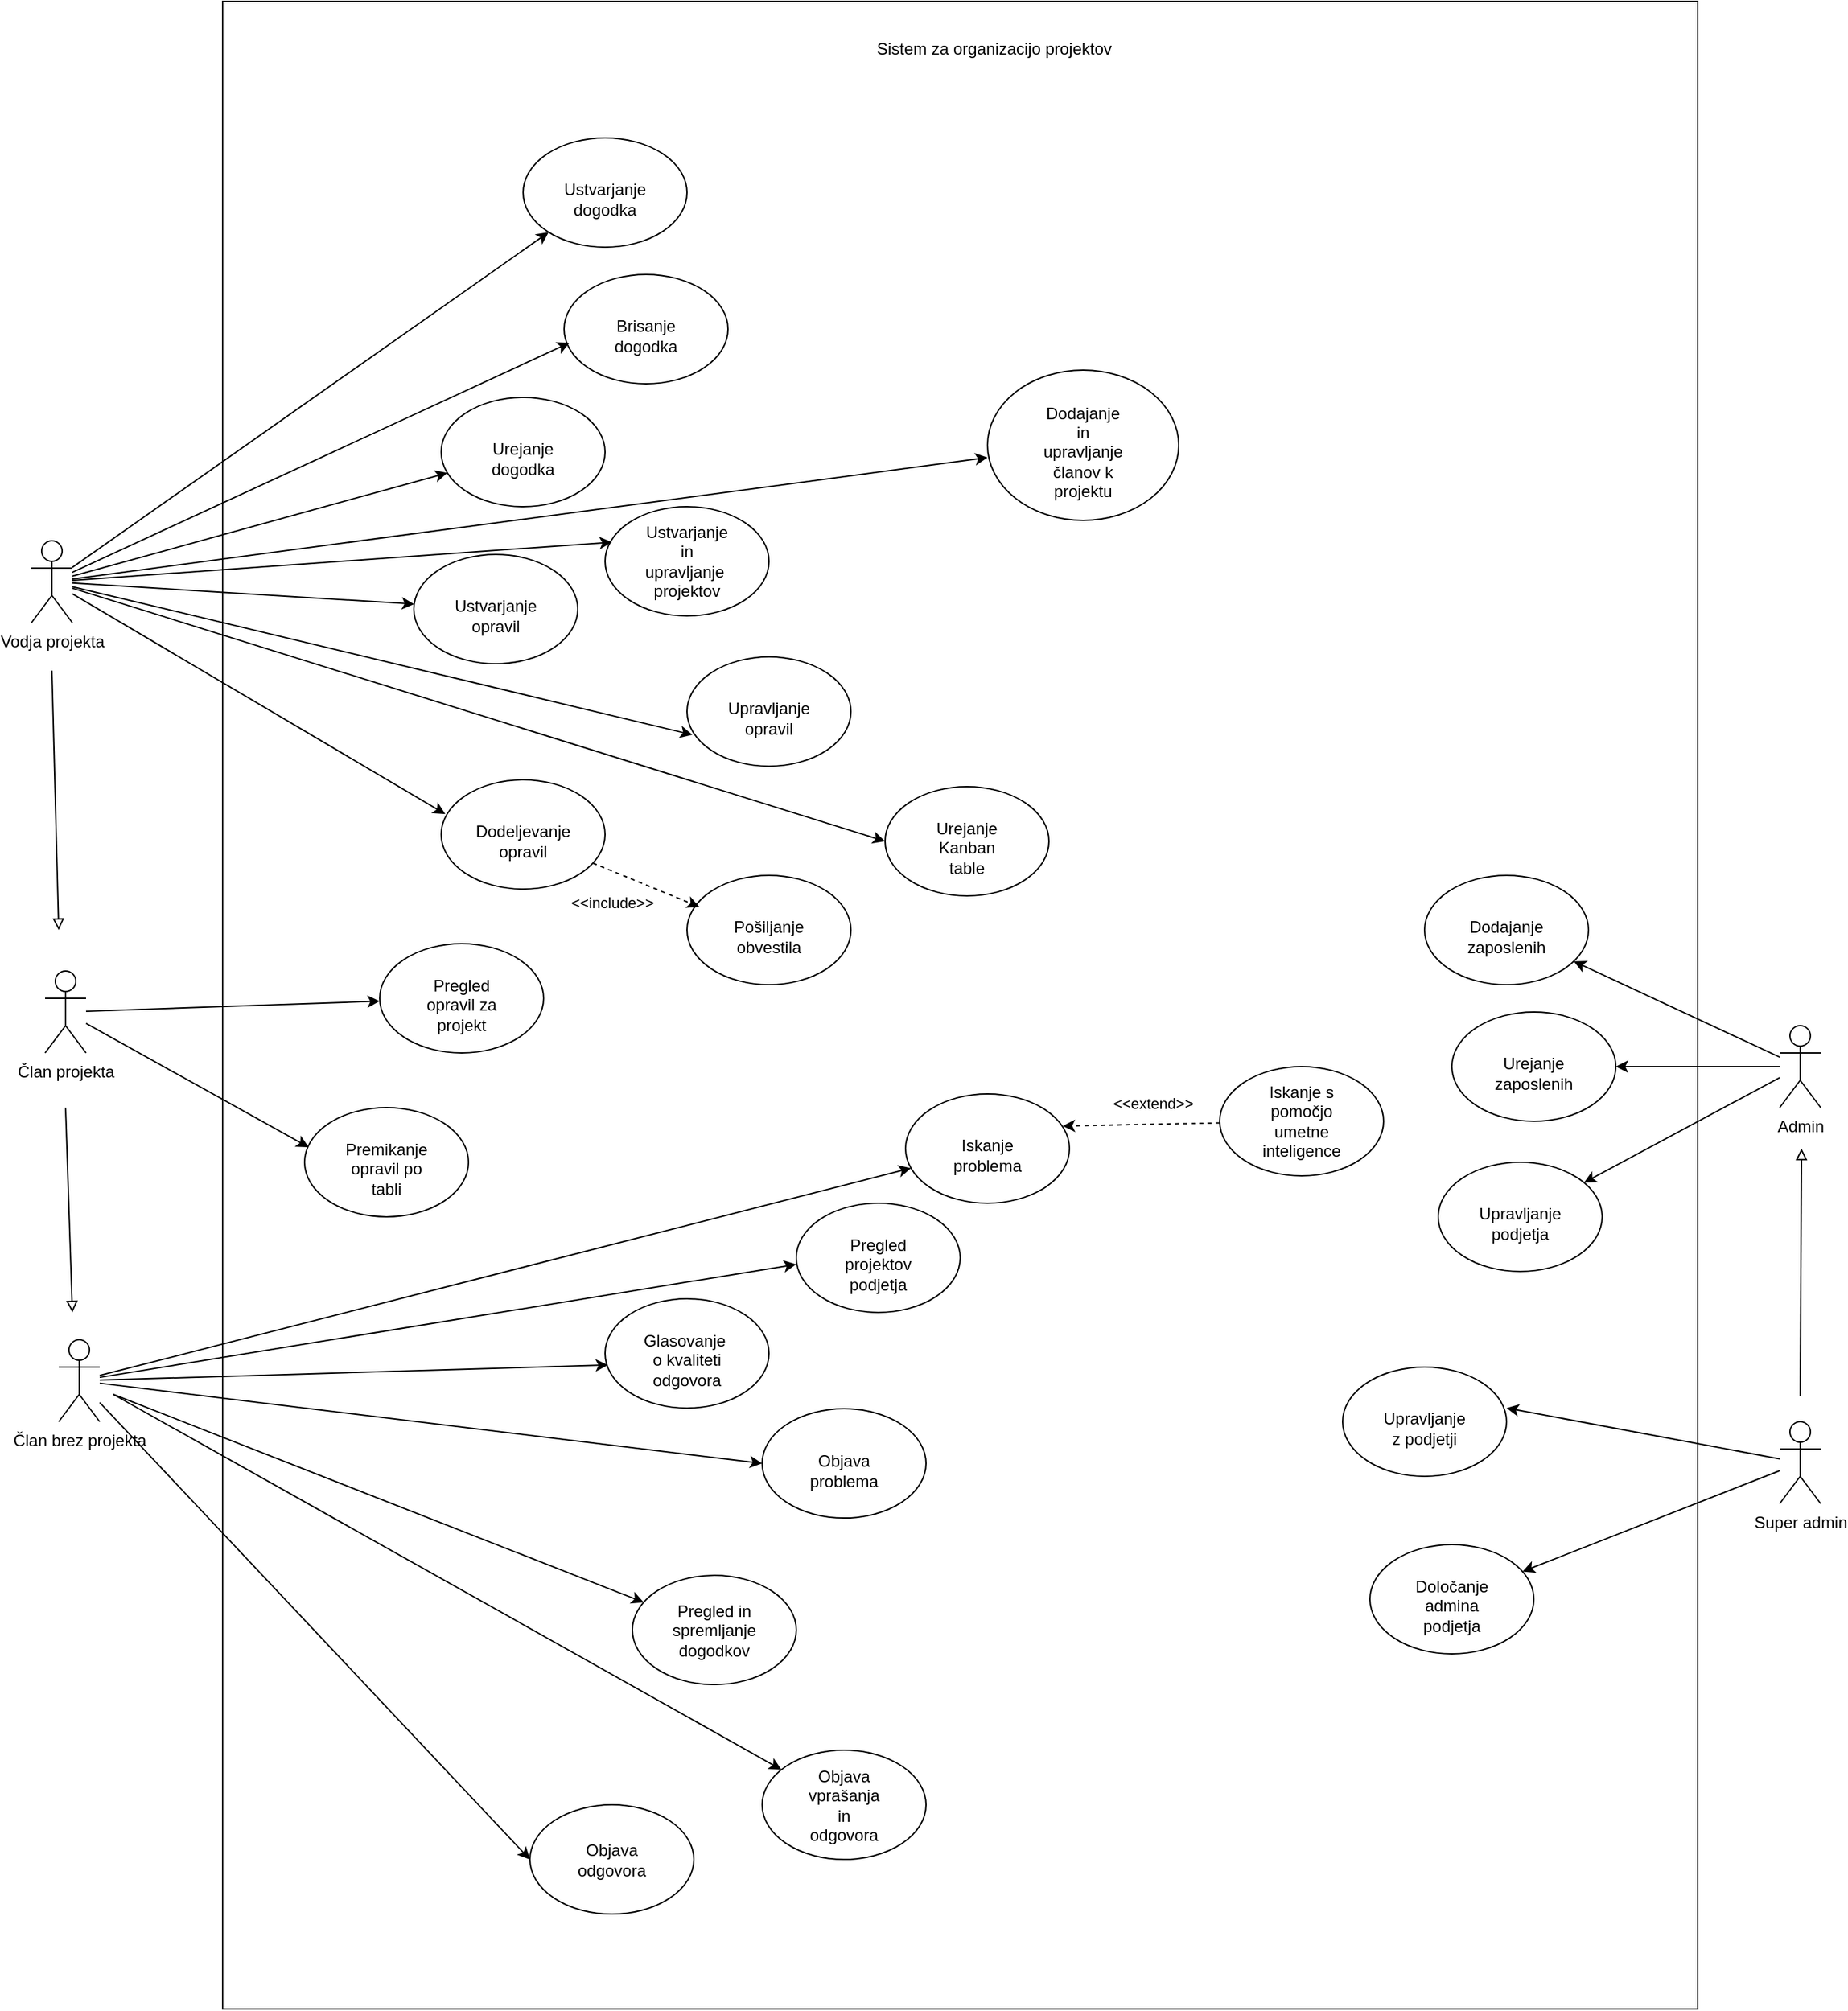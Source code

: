 <mxfile version="21.2.7" type="device">
  <diagram name="Page-1" id="DQg9S_WxvZjkH4IybJpQ">
    <mxGraphModel dx="3217" dy="2429" grid="1" gridSize="10" guides="1" tooltips="1" connect="1" arrows="1" fold="1" page="1" pageScale="1" pageWidth="827" pageHeight="1169" math="0" shadow="0">
      <root>
        <mxCell id="0" />
        <mxCell id="1" parent="0" />
        <mxCell id="6UN-5yC824onA_a0hbCS-1" value="" style="rounded=0;whiteSpace=wrap;html=1;" vertex="1" parent="1">
          <mxGeometry x="20" y="-270" width="1080" height="1470" as="geometry" />
        </mxCell>
        <mxCell id="6UN-5yC824onA_a0hbCS-2" value="Sistem za organizacijo projektov" style="text;html=1;strokeColor=none;fillColor=none;align=center;verticalAlign=middle;whiteSpace=wrap;rounded=0;" vertex="1" parent="1">
          <mxGeometry x="460" y="-250" width="250" height="30" as="geometry" />
        </mxCell>
        <mxCell id="6UN-5yC824onA_a0hbCS-74" style="rounded=0;orthogonalLoop=1;jettySize=auto;html=1;" edge="1" parent="1" target="6UN-5yC824onA_a0hbCS-46">
          <mxGeometry relative="1" as="geometry">
            <mxPoint x="-60" y="750" as="sourcePoint" />
          </mxGeometry>
        </mxCell>
        <mxCell id="6UN-5yC824onA_a0hbCS-75" style="rounded=0;orthogonalLoop=1;jettySize=auto;html=1;" edge="1" parent="1" source="6UN-5yC824onA_a0hbCS-3" target="6UN-5yC824onA_a0hbCS-24">
          <mxGeometry relative="1" as="geometry" />
        </mxCell>
        <mxCell id="6UN-5yC824onA_a0hbCS-78" style="rounded=0;orthogonalLoop=1;jettySize=auto;html=1;entryX=0;entryY=0.5;entryDx=0;entryDy=0;" edge="1" parent="1" source="6UN-5yC824onA_a0hbCS-3" target="6UN-5yC824onA_a0hbCS-18">
          <mxGeometry relative="1" as="geometry" />
        </mxCell>
        <mxCell id="6UN-5yC824onA_a0hbCS-79" style="rounded=0;orthogonalLoop=1;jettySize=auto;html=1;entryX=0.018;entryY=0.606;entryDx=0;entryDy=0;entryPerimeter=0;" edge="1" parent="1" source="6UN-5yC824onA_a0hbCS-3" target="6UN-5yC824onA_a0hbCS-28">
          <mxGeometry relative="1" as="geometry" />
        </mxCell>
        <mxCell id="6UN-5yC824onA_a0hbCS-80" style="rounded=0;orthogonalLoop=1;jettySize=auto;html=1;" edge="1" parent="1" target="6UN-5yC824onA_a0hbCS-35">
          <mxGeometry relative="1" as="geometry">
            <mxPoint x="-60" y="750" as="sourcePoint" />
          </mxGeometry>
        </mxCell>
        <mxCell id="6UN-5yC824onA_a0hbCS-81" style="rounded=0;orthogonalLoop=1;jettySize=auto;html=1;entryX=0;entryY=0.5;entryDx=0;entryDy=0;" edge="1" parent="1" source="6UN-5yC824onA_a0hbCS-3" target="6UN-5yC824onA_a0hbCS-26">
          <mxGeometry relative="1" as="geometry" />
        </mxCell>
        <mxCell id="6UN-5yC824onA_a0hbCS-84" style="rounded=0;orthogonalLoop=1;jettySize=auto;html=1;entryX=-0.001;entryY=0.56;entryDx=0;entryDy=0;entryPerimeter=0;" edge="1" parent="1" source="6UN-5yC824onA_a0hbCS-3" target="6UN-5yC824onA_a0hbCS-82">
          <mxGeometry relative="1" as="geometry" />
        </mxCell>
        <mxCell id="6UN-5yC824onA_a0hbCS-3" value="Član brez projekta" style="shape=umlActor;verticalLabelPosition=bottom;verticalAlign=top;html=1;outlineConnect=0;" vertex="1" parent="1">
          <mxGeometry x="-100" y="710" width="30" height="60" as="geometry" />
        </mxCell>
        <mxCell id="6UN-5yC824onA_a0hbCS-63" style="rounded=0;orthogonalLoop=1;jettySize=auto;html=1;" edge="1" parent="1" source="6UN-5yC824onA_a0hbCS-4" target="6UN-5yC824onA_a0hbCS-56">
          <mxGeometry relative="1" as="geometry" />
        </mxCell>
        <mxCell id="6UN-5yC824onA_a0hbCS-64" style="edgeStyle=orthogonalEdgeStyle;rounded=0;orthogonalLoop=1;jettySize=auto;html=1;" edge="1" parent="1" source="6UN-5yC824onA_a0hbCS-4" target="6UN-5yC824onA_a0hbCS-58">
          <mxGeometry relative="1" as="geometry" />
        </mxCell>
        <mxCell id="6UN-5yC824onA_a0hbCS-65" style="rounded=0;orthogonalLoop=1;jettySize=auto;html=1;" edge="1" parent="1" source="6UN-5yC824onA_a0hbCS-4" target="6UN-5yC824onA_a0hbCS-60">
          <mxGeometry relative="1" as="geometry" />
        </mxCell>
        <mxCell id="6UN-5yC824onA_a0hbCS-4" value="Admin" style="shape=umlActor;verticalLabelPosition=bottom;verticalAlign=top;html=1;outlineConnect=0;" vertex="1" parent="1">
          <mxGeometry x="1160" y="480" width="30" height="60" as="geometry" />
        </mxCell>
        <mxCell id="6UN-5yC824onA_a0hbCS-6" value="" style="ellipse;whiteSpace=wrap;html=1;" vertex="1" parent="1">
          <mxGeometry x="360" y="210" width="120" height="80" as="geometry" />
        </mxCell>
        <mxCell id="6UN-5yC824onA_a0hbCS-7" value="Upravljanje opravil" style="text;html=1;strokeColor=none;fillColor=none;align=center;verticalAlign=middle;whiteSpace=wrap;rounded=0;" vertex="1" parent="1">
          <mxGeometry x="390" y="240" width="60" height="30" as="geometry" />
        </mxCell>
        <mxCell id="6UN-5yC824onA_a0hbCS-8" value="" style="ellipse;whiteSpace=wrap;html=1;" vertex="1" parent="1">
          <mxGeometry x="505" y="305" width="120" height="80" as="geometry" />
        </mxCell>
        <mxCell id="6UN-5yC824onA_a0hbCS-9" value="Urejanje Kanban table" style="text;html=1;strokeColor=none;fillColor=none;align=center;verticalAlign=middle;whiteSpace=wrap;rounded=0;" vertex="1" parent="1">
          <mxGeometry x="535" y="335" width="60" height="30" as="geometry" />
        </mxCell>
        <mxCell id="6UN-5yC824onA_a0hbCS-10" value="" style="ellipse;whiteSpace=wrap;html=1;" vertex="1" parent="1">
          <mxGeometry x="80" y="540" width="120" height="80" as="geometry" />
        </mxCell>
        <mxCell id="6UN-5yC824onA_a0hbCS-11" value="Premikanje opravil po tabli" style="text;html=1;strokeColor=none;fillColor=none;align=center;verticalAlign=middle;whiteSpace=wrap;rounded=0;" vertex="1" parent="1">
          <mxGeometry x="110" y="570" width="60" height="30" as="geometry" />
        </mxCell>
        <mxCell id="6UN-5yC824onA_a0hbCS-14" value="" style="ellipse;whiteSpace=wrap;html=1;" vertex="1" parent="1">
          <mxGeometry x="160" y="135" width="120" height="80" as="geometry" />
        </mxCell>
        <mxCell id="6UN-5yC824onA_a0hbCS-15" value="Ustvarjanje opravil" style="text;html=1;strokeColor=none;fillColor=none;align=center;verticalAlign=middle;whiteSpace=wrap;rounded=0;" vertex="1" parent="1">
          <mxGeometry x="190" y="165" width="60" height="30" as="geometry" />
        </mxCell>
        <mxCell id="6UN-5yC824onA_a0hbCS-16" value="" style="ellipse;whiteSpace=wrap;html=1;" vertex="1" parent="1">
          <mxGeometry x="180" y="300" width="120" height="80" as="geometry" />
        </mxCell>
        <mxCell id="6UN-5yC824onA_a0hbCS-17" value="Dodeljevanje opravil" style="text;html=1;strokeColor=none;fillColor=none;align=center;verticalAlign=middle;whiteSpace=wrap;rounded=0;" vertex="1" parent="1">
          <mxGeometry x="210" y="330" width="60" height="30" as="geometry" />
        </mxCell>
        <mxCell id="6UN-5yC824onA_a0hbCS-18" value="" style="ellipse;whiteSpace=wrap;html=1;" vertex="1" parent="1">
          <mxGeometry x="415" y="760.55" width="120" height="80" as="geometry" />
        </mxCell>
        <mxCell id="6UN-5yC824onA_a0hbCS-19" value="Objava problema" style="text;html=1;strokeColor=none;fillColor=none;align=center;verticalAlign=middle;whiteSpace=wrap;rounded=0;" vertex="1" parent="1">
          <mxGeometry x="445" y="790.55" width="60" height="30" as="geometry" />
        </mxCell>
        <mxCell id="6UN-5yC824onA_a0hbCS-20" value="" style="ellipse;whiteSpace=wrap;html=1;" vertex="1" parent="1">
          <mxGeometry x="360" y="370" width="120" height="80" as="geometry" />
        </mxCell>
        <mxCell id="6UN-5yC824onA_a0hbCS-21" value="Pošiljanje obvestila" style="text;html=1;strokeColor=none;fillColor=none;align=center;verticalAlign=middle;whiteSpace=wrap;rounded=0;" vertex="1" parent="1">
          <mxGeometry x="390" y="400" width="60" height="30" as="geometry" />
        </mxCell>
        <mxCell id="6UN-5yC824onA_a0hbCS-22" value="" style="endArrow=classic;html=1;rounded=0;entryX=0.075;entryY=0.288;entryDx=0;entryDy=0;entryPerimeter=0;dashed=1;" edge="1" parent="1" source="6UN-5yC824onA_a0hbCS-16" target="6UN-5yC824onA_a0hbCS-20">
          <mxGeometry width="50" height="50" relative="1" as="geometry">
            <mxPoint x="390" y="490" as="sourcePoint" />
            <mxPoint x="440" y="440" as="targetPoint" />
          </mxGeometry>
        </mxCell>
        <mxCell id="6UN-5yC824onA_a0hbCS-23" value="&amp;lt;&amp;lt;include&amp;gt;&amp;gt;" style="edgeLabel;html=1;align=center;verticalAlign=middle;resizable=0;points=[];" vertex="1" connectable="0" parent="6UN-5yC824onA_a0hbCS-22">
          <mxGeometry x="0.395" y="1" relative="1" as="geometry">
            <mxPoint x="-41" y="7" as="offset" />
          </mxGeometry>
        </mxCell>
        <mxCell id="6UN-5yC824onA_a0hbCS-33" style="rounded=0;orthogonalLoop=1;jettySize=auto;html=1;dashed=1;entryX=0.959;entryY=0.294;entryDx=0;entryDy=0;entryPerimeter=0;" edge="1" parent="1" source="6UN-5yC824onA_a0hbCS-31" target="6UN-5yC824onA_a0hbCS-24">
          <mxGeometry relative="1" as="geometry" />
        </mxCell>
        <mxCell id="6UN-5yC824onA_a0hbCS-34" value="&amp;lt;&amp;lt;extend&amp;gt;&amp;gt;" style="edgeLabel;html=1;align=center;verticalAlign=middle;resizable=0;points=[];" vertex="1" connectable="0" parent="6UN-5yC824onA_a0hbCS-33">
          <mxGeometry x="-0.182" relative="1" as="geometry">
            <mxPoint x="-2" y="-15" as="offset" />
          </mxGeometry>
        </mxCell>
        <mxCell id="6UN-5yC824onA_a0hbCS-24" value="" style="ellipse;whiteSpace=wrap;html=1;" vertex="1" parent="1">
          <mxGeometry x="520" y="530" width="120" height="80" as="geometry" />
        </mxCell>
        <mxCell id="6UN-5yC824onA_a0hbCS-25" value="Iskanje problema" style="text;html=1;strokeColor=none;fillColor=none;align=center;verticalAlign=middle;whiteSpace=wrap;rounded=0;" vertex="1" parent="1">
          <mxGeometry x="550" y="560" width="60" height="30" as="geometry" />
        </mxCell>
        <mxCell id="6UN-5yC824onA_a0hbCS-26" value="" style="ellipse;whiteSpace=wrap;html=1;" vertex="1" parent="1">
          <mxGeometry x="245" y="1050.55" width="120" height="80" as="geometry" />
        </mxCell>
        <mxCell id="6UN-5yC824onA_a0hbCS-27" value="Objava odgovora" style="text;html=1;strokeColor=none;fillColor=none;align=center;verticalAlign=middle;whiteSpace=wrap;rounded=0;" vertex="1" parent="1">
          <mxGeometry x="275" y="1080.55" width="60" height="20" as="geometry" />
        </mxCell>
        <mxCell id="6UN-5yC824onA_a0hbCS-28" value="" style="ellipse;whiteSpace=wrap;html=1;" vertex="1" parent="1">
          <mxGeometry x="300" y="680" width="120" height="80" as="geometry" />
        </mxCell>
        <mxCell id="6UN-5yC824onA_a0hbCS-29" value="Glasovanje&amp;nbsp; o kvaliteti odgovora" style="text;html=1;strokeColor=none;fillColor=none;align=center;verticalAlign=middle;whiteSpace=wrap;rounded=0;" vertex="1" parent="1">
          <mxGeometry x="330" y="710" width="60" height="30" as="geometry" />
        </mxCell>
        <mxCell id="6UN-5yC824onA_a0hbCS-31" value="" style="ellipse;whiteSpace=wrap;html=1;" vertex="1" parent="1">
          <mxGeometry x="750" y="510" width="120" height="80" as="geometry" />
        </mxCell>
        <mxCell id="6UN-5yC824onA_a0hbCS-32" value="Iskanje s pomočjo umetne inteligence" style="text;html=1;strokeColor=none;fillColor=none;align=center;verticalAlign=middle;whiteSpace=wrap;rounded=0;" vertex="1" parent="1">
          <mxGeometry x="780" y="535" width="60" height="30" as="geometry" />
        </mxCell>
        <mxCell id="6UN-5yC824onA_a0hbCS-35" value="" style="ellipse;whiteSpace=wrap;html=1;" vertex="1" parent="1">
          <mxGeometry x="415" y="1010.55" width="120" height="80" as="geometry" />
        </mxCell>
        <mxCell id="6UN-5yC824onA_a0hbCS-36" value="Objava vprašanja in odgovora" style="text;html=1;strokeColor=none;fillColor=none;align=center;verticalAlign=middle;whiteSpace=wrap;rounded=0;" vertex="1" parent="1">
          <mxGeometry x="445" y="1035.55" width="60" height="30" as="geometry" />
        </mxCell>
        <mxCell id="6UN-5yC824onA_a0hbCS-38" value="" style="ellipse;whiteSpace=wrap;html=1;" vertex="1" parent="1">
          <mxGeometry x="240" y="-170" width="120" height="80" as="geometry" />
        </mxCell>
        <mxCell id="6UN-5yC824onA_a0hbCS-39" value="Ustvarjanje dogodka" style="text;html=1;strokeColor=none;fillColor=none;align=center;verticalAlign=middle;whiteSpace=wrap;rounded=0;" vertex="1" parent="1">
          <mxGeometry x="270" y="-140" width="60" height="30" as="geometry" />
        </mxCell>
        <mxCell id="6UN-5yC824onA_a0hbCS-40" value="" style="ellipse;whiteSpace=wrap;html=1;" vertex="1" parent="1">
          <mxGeometry x="270" y="-70" width="120" height="80" as="geometry" />
        </mxCell>
        <mxCell id="6UN-5yC824onA_a0hbCS-41" value="Brisanje dogodka" style="text;html=1;strokeColor=none;fillColor=none;align=center;verticalAlign=middle;whiteSpace=wrap;rounded=0;" vertex="1" parent="1">
          <mxGeometry x="300" y="-40" width="60" height="30" as="geometry" />
        </mxCell>
        <mxCell id="6UN-5yC824onA_a0hbCS-42" value="" style="ellipse;whiteSpace=wrap;html=1;" vertex="1" parent="1">
          <mxGeometry x="180" y="20" width="120" height="80" as="geometry" />
        </mxCell>
        <mxCell id="6UN-5yC824onA_a0hbCS-43" value="Urejanje dogodka" style="text;html=1;strokeColor=none;fillColor=none;align=center;verticalAlign=middle;whiteSpace=wrap;rounded=0;" vertex="1" parent="1">
          <mxGeometry x="210" y="50" width="60" height="30" as="geometry" />
        </mxCell>
        <mxCell id="6UN-5yC824onA_a0hbCS-44" value="" style="ellipse;whiteSpace=wrap;html=1;" vertex="1" parent="1">
          <mxGeometry x="135" y="420" width="120" height="80" as="geometry" />
        </mxCell>
        <mxCell id="6UN-5yC824onA_a0hbCS-45" value="Pregled opravil za projekt" style="text;html=1;strokeColor=none;fillColor=none;align=center;verticalAlign=middle;whiteSpace=wrap;rounded=0;" vertex="1" parent="1">
          <mxGeometry x="165" y="450" width="60" height="30" as="geometry" />
        </mxCell>
        <mxCell id="6UN-5yC824onA_a0hbCS-46" value="" style="ellipse;whiteSpace=wrap;html=1;" vertex="1" parent="1">
          <mxGeometry x="320" y="882.51" width="120" height="80" as="geometry" />
        </mxCell>
        <mxCell id="6UN-5yC824onA_a0hbCS-47" value="Pregled in spremljanje dogodkov" style="text;html=1;strokeColor=none;fillColor=none;align=center;verticalAlign=middle;whiteSpace=wrap;rounded=0;" vertex="1" parent="1">
          <mxGeometry x="350" y="907.51" width="60" height="30" as="geometry" />
        </mxCell>
        <mxCell id="6UN-5yC824onA_a0hbCS-50" style="rounded=0;orthogonalLoop=1;jettySize=auto;html=1;endArrow=block;endFill=0;" edge="1" parent="1">
          <mxGeometry relative="1" as="geometry">
            <mxPoint x="1176" y="570" as="targetPoint" />
            <mxPoint x="1175" y="751" as="sourcePoint" />
          </mxGeometry>
        </mxCell>
        <mxCell id="6UN-5yC824onA_a0hbCS-53" style="rounded=0;orthogonalLoop=1;jettySize=auto;html=1;entryX=1;entryY=0.375;entryDx=0;entryDy=0;entryPerimeter=0;" edge="1" parent="1" source="6UN-5yC824onA_a0hbCS-48" target="6UN-5yC824onA_a0hbCS-51">
          <mxGeometry relative="1" as="geometry" />
        </mxCell>
        <mxCell id="6UN-5yC824onA_a0hbCS-62" style="rounded=0;orthogonalLoop=1;jettySize=auto;html=1;" edge="1" parent="1" source="6UN-5yC824onA_a0hbCS-48" target="6UN-5yC824onA_a0hbCS-54">
          <mxGeometry relative="1" as="geometry" />
        </mxCell>
        <mxCell id="6UN-5yC824onA_a0hbCS-48" value="Super admin" style="shape=umlActor;verticalLabelPosition=bottom;verticalAlign=top;html=1;outlineConnect=0;" vertex="1" parent="1">
          <mxGeometry x="1160" y="770" width="30" height="60" as="geometry" />
        </mxCell>
        <mxCell id="6UN-5yC824onA_a0hbCS-51" value="" style="ellipse;whiteSpace=wrap;html=1;" vertex="1" parent="1">
          <mxGeometry x="840" y="730" width="120" height="80" as="geometry" />
        </mxCell>
        <mxCell id="6UN-5yC824onA_a0hbCS-52" value="Upravljanje z podjetji" style="text;html=1;strokeColor=none;fillColor=none;align=center;verticalAlign=middle;whiteSpace=wrap;rounded=0;" vertex="1" parent="1">
          <mxGeometry x="870" y="760" width="60" height="30" as="geometry" />
        </mxCell>
        <mxCell id="6UN-5yC824onA_a0hbCS-54" value="" style="ellipse;whiteSpace=wrap;html=1;" vertex="1" parent="1">
          <mxGeometry x="860" y="860" width="120" height="80" as="geometry" />
        </mxCell>
        <mxCell id="6UN-5yC824onA_a0hbCS-55" value="Določanje admina podjetja" style="text;html=1;strokeColor=none;fillColor=none;align=center;verticalAlign=middle;whiteSpace=wrap;rounded=0;" vertex="1" parent="1">
          <mxGeometry x="890" y="890" width="60" height="30" as="geometry" />
        </mxCell>
        <mxCell id="6UN-5yC824onA_a0hbCS-56" value="" style="ellipse;whiteSpace=wrap;html=1;" vertex="1" parent="1">
          <mxGeometry x="900" y="370" width="120" height="80" as="geometry" />
        </mxCell>
        <mxCell id="6UN-5yC824onA_a0hbCS-57" value="Dodajanje zaposlenih" style="text;html=1;strokeColor=none;fillColor=none;align=center;verticalAlign=middle;whiteSpace=wrap;rounded=0;" vertex="1" parent="1">
          <mxGeometry x="930" y="400" width="60" height="30" as="geometry" />
        </mxCell>
        <mxCell id="6UN-5yC824onA_a0hbCS-58" value="" style="ellipse;whiteSpace=wrap;html=1;" vertex="1" parent="1">
          <mxGeometry x="920" y="470" width="120" height="80" as="geometry" />
        </mxCell>
        <mxCell id="6UN-5yC824onA_a0hbCS-59" value="Urejanje zaposlenih" style="text;html=1;strokeColor=none;fillColor=none;align=center;verticalAlign=middle;whiteSpace=wrap;rounded=0;" vertex="1" parent="1">
          <mxGeometry x="950" y="500" width="60" height="30" as="geometry" />
        </mxCell>
        <mxCell id="6UN-5yC824onA_a0hbCS-60" value="" style="ellipse;whiteSpace=wrap;html=1;" vertex="1" parent="1">
          <mxGeometry x="910" y="580" width="120" height="80" as="geometry" />
        </mxCell>
        <mxCell id="6UN-5yC824onA_a0hbCS-61" value="Upravljanje podjetja" style="text;html=1;strokeColor=none;fillColor=none;align=center;verticalAlign=middle;whiteSpace=wrap;rounded=0;" vertex="1" parent="1">
          <mxGeometry x="940" y="610" width="60" height="30" as="geometry" />
        </mxCell>
        <mxCell id="6UN-5yC824onA_a0hbCS-66" value="" style="ellipse;whiteSpace=wrap;html=1;" vertex="1" parent="1">
          <mxGeometry x="300" y="100" width="120" height="80" as="geometry" />
        </mxCell>
        <mxCell id="6UN-5yC824onA_a0hbCS-67" value="Ustvarjanje in upravljanje&amp;nbsp;&lt;br&gt;projektov" style="text;html=1;strokeColor=none;fillColor=none;align=center;verticalAlign=middle;whiteSpace=wrap;rounded=0;" vertex="1" parent="1">
          <mxGeometry x="330" y="125" width="60" height="30" as="geometry" />
        </mxCell>
        <mxCell id="6UN-5yC824onA_a0hbCS-68" value="" style="ellipse;whiteSpace=wrap;html=1;" vertex="1" parent="1">
          <mxGeometry x="580" width="140" height="110" as="geometry" />
        </mxCell>
        <mxCell id="6UN-5yC824onA_a0hbCS-69" value="Dodajanje in upravljanje članov k projektu" style="text;html=1;strokeColor=none;fillColor=none;align=center;verticalAlign=middle;whiteSpace=wrap;rounded=0;" vertex="1" parent="1">
          <mxGeometry x="620" y="45" width="60" height="30" as="geometry" />
        </mxCell>
        <mxCell id="6UN-5yC824onA_a0hbCS-85" style="rounded=0;orthogonalLoop=1;jettySize=auto;html=1;entryX=0.025;entryY=0.313;entryDx=0;entryDy=0;entryPerimeter=0;" edge="1" parent="1" source="6UN-5yC824onA_a0hbCS-70" target="6UN-5yC824onA_a0hbCS-16">
          <mxGeometry relative="1" as="geometry" />
        </mxCell>
        <mxCell id="6UN-5yC824onA_a0hbCS-86" style="rounded=0;orthogonalLoop=1;jettySize=auto;html=1;" edge="1" parent="1" source="6UN-5yC824onA_a0hbCS-70" target="6UN-5yC824onA_a0hbCS-14">
          <mxGeometry relative="1" as="geometry" />
        </mxCell>
        <mxCell id="6UN-5yC824onA_a0hbCS-87" style="rounded=0;orthogonalLoop=1;jettySize=auto;html=1;" edge="1" parent="1" source="6UN-5yC824onA_a0hbCS-70" target="6UN-5yC824onA_a0hbCS-42">
          <mxGeometry relative="1" as="geometry" />
        </mxCell>
        <mxCell id="6UN-5yC824onA_a0hbCS-88" style="rounded=0;orthogonalLoop=1;jettySize=auto;html=1;entryX=0.033;entryY=0.625;entryDx=0;entryDy=0;entryPerimeter=0;" edge="1" parent="1" source="6UN-5yC824onA_a0hbCS-70" target="6UN-5yC824onA_a0hbCS-40">
          <mxGeometry relative="1" as="geometry" />
        </mxCell>
        <mxCell id="6UN-5yC824onA_a0hbCS-89" style="rounded=0;orthogonalLoop=1;jettySize=auto;html=1;" edge="1" parent="1" source="6UN-5yC824onA_a0hbCS-70" target="6UN-5yC824onA_a0hbCS-38">
          <mxGeometry relative="1" as="geometry" />
        </mxCell>
        <mxCell id="6UN-5yC824onA_a0hbCS-90" style="rounded=0;orthogonalLoop=1;jettySize=auto;html=1;entryX=0.042;entryY=0.325;entryDx=0;entryDy=0;entryPerimeter=0;" edge="1" parent="1" source="6UN-5yC824onA_a0hbCS-70" target="6UN-5yC824onA_a0hbCS-66">
          <mxGeometry relative="1" as="geometry" />
        </mxCell>
        <mxCell id="6UN-5yC824onA_a0hbCS-91" style="rounded=0;orthogonalLoop=1;jettySize=auto;html=1;entryX=0;entryY=0.582;entryDx=0;entryDy=0;entryPerimeter=0;" edge="1" parent="1" source="6UN-5yC824onA_a0hbCS-70" target="6UN-5yC824onA_a0hbCS-68">
          <mxGeometry relative="1" as="geometry" />
        </mxCell>
        <mxCell id="6UN-5yC824onA_a0hbCS-92" style="rounded=0;orthogonalLoop=1;jettySize=auto;html=1;endArrow=block;endFill=0;" edge="1" parent="1">
          <mxGeometry relative="1" as="geometry">
            <mxPoint x="-100" y="410" as="targetPoint" />
            <mxPoint x="-105" y="220" as="sourcePoint" />
          </mxGeometry>
        </mxCell>
        <mxCell id="6UN-5yC824onA_a0hbCS-93" style="rounded=0;orthogonalLoop=1;jettySize=auto;html=1;entryX=0.033;entryY=0.713;entryDx=0;entryDy=0;entryPerimeter=0;" edge="1" parent="1" source="6UN-5yC824onA_a0hbCS-70" target="6UN-5yC824onA_a0hbCS-6">
          <mxGeometry relative="1" as="geometry" />
        </mxCell>
        <mxCell id="6UN-5yC824onA_a0hbCS-94" style="rounded=0;orthogonalLoop=1;jettySize=auto;html=1;entryX=0;entryY=0.5;entryDx=0;entryDy=0;" edge="1" parent="1" source="6UN-5yC824onA_a0hbCS-70" target="6UN-5yC824onA_a0hbCS-8">
          <mxGeometry relative="1" as="geometry" />
        </mxCell>
        <mxCell id="6UN-5yC824onA_a0hbCS-70" value="Vodja projekta" style="shape=umlActor;verticalLabelPosition=bottom;verticalAlign=top;html=1;outlineConnect=0;" vertex="1" parent="1">
          <mxGeometry x="-120" y="125" width="30" height="60" as="geometry" />
        </mxCell>
        <mxCell id="6UN-5yC824onA_a0hbCS-77" style="rounded=0;orthogonalLoop=1;jettySize=auto;html=1;endArrow=block;endFill=0;" edge="1" parent="1">
          <mxGeometry relative="1" as="geometry">
            <mxPoint x="-90" y="690" as="targetPoint" />
            <mxPoint x="-95" y="540" as="sourcePoint" />
          </mxGeometry>
        </mxCell>
        <mxCell id="6UN-5yC824onA_a0hbCS-95" style="rounded=0;orthogonalLoop=1;jettySize=auto;html=1;" edge="1" parent="1" source="6UN-5yC824onA_a0hbCS-71" target="6UN-5yC824onA_a0hbCS-44">
          <mxGeometry relative="1" as="geometry" />
        </mxCell>
        <mxCell id="6UN-5yC824onA_a0hbCS-96" style="rounded=0;orthogonalLoop=1;jettySize=auto;html=1;entryX=0.025;entryY=0.363;entryDx=0;entryDy=0;entryPerimeter=0;" edge="1" parent="1" source="6UN-5yC824onA_a0hbCS-71" target="6UN-5yC824onA_a0hbCS-10">
          <mxGeometry relative="1" as="geometry" />
        </mxCell>
        <mxCell id="6UN-5yC824onA_a0hbCS-71" value="Član projekta" style="shape=umlActor;verticalLabelPosition=bottom;verticalAlign=top;html=1;outlineConnect=0;" vertex="1" parent="1">
          <mxGeometry x="-110" y="440" width="30" height="60" as="geometry" />
        </mxCell>
        <mxCell id="6UN-5yC824onA_a0hbCS-82" value="" style="ellipse;whiteSpace=wrap;html=1;" vertex="1" parent="1">
          <mxGeometry x="440" y="610" width="120" height="80" as="geometry" />
        </mxCell>
        <mxCell id="6UN-5yC824onA_a0hbCS-83" value="Pregled projektov podjetja" style="text;html=1;strokeColor=none;fillColor=none;align=center;verticalAlign=middle;whiteSpace=wrap;rounded=0;" vertex="1" parent="1">
          <mxGeometry x="470" y="640" width="60" height="30" as="geometry" />
        </mxCell>
      </root>
    </mxGraphModel>
  </diagram>
</mxfile>
